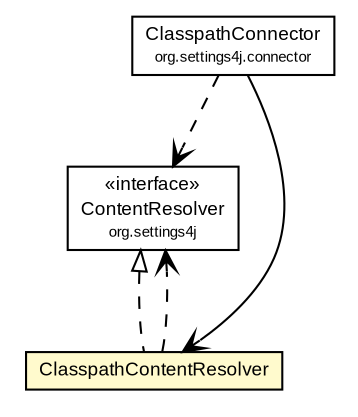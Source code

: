 #!/usr/local/bin/dot
#
# Class diagram 
# Generated by UMLGraph version R5_6-24-gf6e263 (http://www.umlgraph.org/)
#

digraph G {
	edge [fontname="arial",fontsize=10,labelfontname="arial",labelfontsize=10];
	node [fontname="arial",fontsize=10,shape=plaintext];
	nodesep=0.25;
	ranksep=0.5;
	// org.settings4j.connector.ClasspathConnector
	c1159 [label=<<table title="org.settings4j.connector.ClasspathConnector" border="0" cellborder="1" cellspacing="0" cellpadding="2" port="p" href="../connector/ClasspathConnector.html">
		<tr><td><table border="0" cellspacing="0" cellpadding="1">
<tr><td align="center" balign="center"> ClasspathConnector </td></tr>
<tr><td align="center" balign="center"><font point-size="7.0"> org.settings4j.connector </font></td></tr>
		</table></td></tr>
		</table>>, URL="../connector/ClasspathConnector.html", fontname="arial", fontcolor="black", fontsize=9.0];
	// org.settings4j.ContentResolver
	c1169 [label=<<table title="org.settings4j.ContentResolver" border="0" cellborder="1" cellspacing="0" cellpadding="2" port="p" href="../ContentResolver.html">
		<tr><td><table border="0" cellspacing="0" cellpadding="1">
<tr><td align="center" balign="center"> &#171;interface&#187; </td></tr>
<tr><td align="center" balign="center"> ContentResolver </td></tr>
<tr><td align="center" balign="center"><font point-size="7.0"> org.settings4j </font></td></tr>
		</table></td></tr>
		</table>>, URL="../ContentResolver.html", fontname="arial", fontcolor="black", fontsize=9.0];
	// org.settings4j.contentresolver.ClasspathContentResolver
	c1177 [label=<<table title="org.settings4j.contentresolver.ClasspathContentResolver" border="0" cellborder="1" cellspacing="0" cellpadding="2" port="p" bgcolor="lemonChiffon" href="./ClasspathContentResolver.html">
		<tr><td><table border="0" cellspacing="0" cellpadding="1">
<tr><td align="center" balign="center"> ClasspathContentResolver </td></tr>
		</table></td></tr>
		</table>>, URL="./ClasspathContentResolver.html", fontname="arial", fontcolor="black", fontsize=9.0];
	//org.settings4j.contentresolver.ClasspathContentResolver implements org.settings4j.ContentResolver
	c1169:p -> c1177:p [dir=back,arrowtail=empty,style=dashed];
	// org.settings4j.connector.ClasspathConnector NAVASSOC org.settings4j.contentresolver.ClasspathContentResolver
	c1159:p -> c1177:p [taillabel="", label="", headlabel="", fontname="arial", fontcolor="black", fontsize=10.0, color="black", arrowhead=open];
	// org.settings4j.connector.ClasspathConnector DEPEND org.settings4j.ContentResolver
	c1159:p -> c1169:p [taillabel="", label="", headlabel="", fontname="arial", fontcolor="black", fontsize=10.0, color="black", arrowhead=open, style=dashed];
	// org.settings4j.contentresolver.ClasspathContentResolver DEPEND org.settings4j.ContentResolver
	c1177:p -> c1169:p [taillabel="", label="", headlabel="", fontname="arial", fontcolor="black", fontsize=10.0, color="black", arrowhead=open, style=dashed];
}

